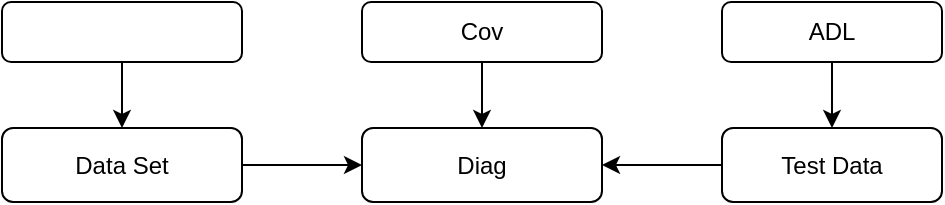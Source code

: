 <mxfile version="15.7.3" type="github">
  <diagram id="zzI_Z5pTFsBz9q3pRISx" name="Page-1">
    <mxGraphModel dx="1100" dy="491" grid="1" gridSize="10" guides="1" tooltips="1" connect="1" arrows="1" fold="1" page="1" pageScale="1" pageWidth="827" pageHeight="1169" math="0" shadow="0">
      <root>
        <mxCell id="0" />
        <mxCell id="1" parent="0" />
        <mxCell id="pxrGVdchjFevSrUYM--5-3" style="edgeStyle=orthogonalEdgeStyle;rounded=0;orthogonalLoop=1;jettySize=auto;html=1;entryX=0.5;entryY=0;entryDx=0;entryDy=0;" edge="1" parent="1" source="pxrGVdchjFevSrUYM--5-1" target="pxrGVdchjFevSrUYM--5-2">
          <mxGeometry relative="1" as="geometry" />
        </mxCell>
        <mxCell id="pxrGVdchjFevSrUYM--5-1" value="Cov" style="rounded=1;whiteSpace=wrap;html=1;" vertex="1" parent="1">
          <mxGeometry x="300" y="130" width="120" height="30" as="geometry" />
        </mxCell>
        <mxCell id="pxrGVdchjFevSrUYM--5-2" value="Diag" style="rounded=1;whiteSpace=wrap;html=1;" vertex="1" parent="1">
          <mxGeometry x="300" y="193" width="120" height="37" as="geometry" />
        </mxCell>
        <mxCell id="pxrGVdchjFevSrUYM--5-6" style="edgeStyle=orthogonalEdgeStyle;rounded=0;orthogonalLoop=1;jettySize=auto;html=1;" edge="1" parent="1" source="pxrGVdchjFevSrUYM--5-4" target="pxrGVdchjFevSrUYM--5-5">
          <mxGeometry relative="1" as="geometry" />
        </mxCell>
        <mxCell id="pxrGVdchjFevSrUYM--5-4" value="ADL" style="rounded=1;whiteSpace=wrap;html=1;" vertex="1" parent="1">
          <mxGeometry x="480" y="130" width="110" height="30" as="geometry" />
        </mxCell>
        <mxCell id="pxrGVdchjFevSrUYM--5-7" style="edgeStyle=orthogonalEdgeStyle;rounded=0;orthogonalLoop=1;jettySize=auto;html=1;entryX=1;entryY=0.5;entryDx=0;entryDy=0;" edge="1" parent="1" source="pxrGVdchjFevSrUYM--5-5" target="pxrGVdchjFevSrUYM--5-2">
          <mxGeometry relative="1" as="geometry" />
        </mxCell>
        <mxCell id="pxrGVdchjFevSrUYM--5-5" value="Test Data" style="rounded=1;whiteSpace=wrap;html=1;" vertex="1" parent="1">
          <mxGeometry x="480" y="193" width="110" height="37" as="geometry" />
        </mxCell>
        <mxCell id="pxrGVdchjFevSrUYM--5-9" style="edgeStyle=orthogonalEdgeStyle;rounded=0;orthogonalLoop=1;jettySize=auto;html=1;exitX=1;exitY=0.5;exitDx=0;exitDy=0;entryX=0;entryY=0.5;entryDx=0;entryDy=0;" edge="1" parent="1" source="pxrGVdchjFevSrUYM--5-8" target="pxrGVdchjFevSrUYM--5-2">
          <mxGeometry relative="1" as="geometry" />
        </mxCell>
        <mxCell id="pxrGVdchjFevSrUYM--5-8" value="Data Set" style="rounded=1;whiteSpace=wrap;html=1;" vertex="1" parent="1">
          <mxGeometry x="120" y="193" width="120" height="37" as="geometry" />
        </mxCell>
        <mxCell id="pxrGVdchjFevSrUYM--5-11" style="edgeStyle=orthogonalEdgeStyle;rounded=0;orthogonalLoop=1;jettySize=auto;html=1;entryX=0.5;entryY=0;entryDx=0;entryDy=0;" edge="1" parent="1" source="pxrGVdchjFevSrUYM--5-10" target="pxrGVdchjFevSrUYM--5-8">
          <mxGeometry relative="1" as="geometry" />
        </mxCell>
        <mxCell id="pxrGVdchjFevSrUYM--5-10" value="" style="rounded=1;whiteSpace=wrap;html=1;" vertex="1" parent="1">
          <mxGeometry x="120" y="130" width="120" height="30" as="geometry" />
        </mxCell>
      </root>
    </mxGraphModel>
  </diagram>
</mxfile>
